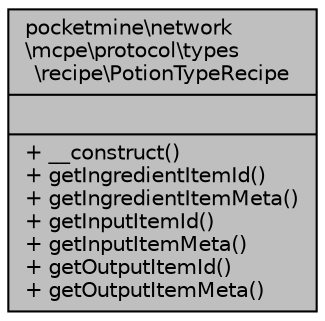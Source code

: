 digraph "pocketmine\network\mcpe\protocol\types\recipe\PotionTypeRecipe"
{
 // INTERACTIVE_SVG=YES
 // LATEX_PDF_SIZE
  edge [fontname="Helvetica",fontsize="10",labelfontname="Helvetica",labelfontsize="10"];
  node [fontname="Helvetica",fontsize="10",shape=record];
  Node1 [label="{pocketmine\\network\l\\mcpe\\protocol\\types\l\\recipe\\PotionTypeRecipe\n||+ __construct()\l+ getIngredientItemId()\l+ getIngredientItemMeta()\l+ getInputItemId()\l+ getInputItemMeta()\l+ getOutputItemId()\l+ getOutputItemMeta()\l}",height=0.2,width=0.4,color="black", fillcolor="grey75", style="filled", fontcolor="black",tooltip=" "];
}
